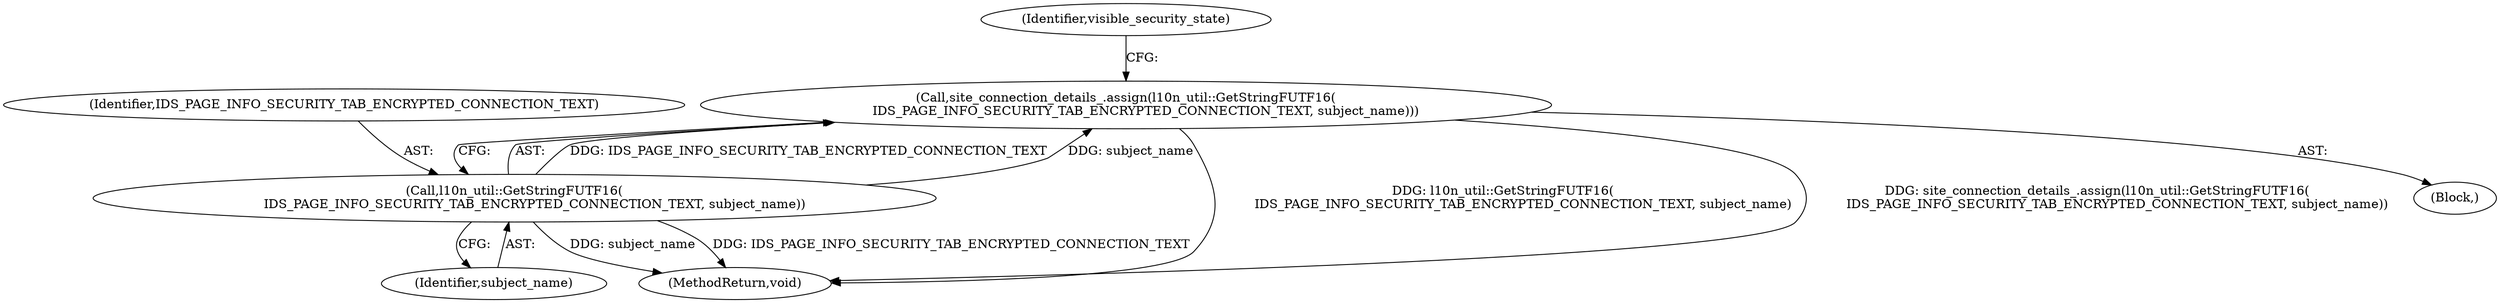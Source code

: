digraph "0_Chrome_7cde8513c12a6e8ec5d1d1eb1cfd078d9adad3ef@API" {
"1000502" [label="(Call,site_connection_details_.assign(l10n_util::GetStringFUTF16(\n          IDS_PAGE_INFO_SECURITY_TAB_ENCRYPTED_CONNECTION_TEXT, subject_name)))"];
"1000503" [label="(Call,l10n_util::GetStringFUTF16(\n          IDS_PAGE_INFO_SECURITY_TAB_ENCRYPTED_CONNECTION_TEXT, subject_name))"];
"1000513" [label="(Identifier,visible_security_state)"];
"1000505" [label="(Identifier,subject_name)"];
"1000503" [label="(Call,l10n_util::GetStringFUTF16(\n          IDS_PAGE_INFO_SECURITY_TAB_ENCRYPTED_CONNECTION_TEXT, subject_name))"];
"1000504" [label="(Identifier,IDS_PAGE_INFO_SECURITY_TAB_ENCRYPTED_CONNECTION_TEXT)"];
"1000502" [label="(Call,site_connection_details_.assign(l10n_util::GetStringFUTF16(\n          IDS_PAGE_INFO_SECURITY_TAB_ENCRYPTED_CONNECTION_TEXT, subject_name)))"];
"1000626" [label="(MethodReturn,void)"];
"1000501" [label="(Block,)"];
"1000502" -> "1000501"  [label="AST: "];
"1000502" -> "1000503"  [label="CFG: "];
"1000503" -> "1000502"  [label="AST: "];
"1000513" -> "1000502"  [label="CFG: "];
"1000502" -> "1000626"  [label="DDG: l10n_util::GetStringFUTF16(\n          IDS_PAGE_INFO_SECURITY_TAB_ENCRYPTED_CONNECTION_TEXT, subject_name)"];
"1000502" -> "1000626"  [label="DDG: site_connection_details_.assign(l10n_util::GetStringFUTF16(\n          IDS_PAGE_INFO_SECURITY_TAB_ENCRYPTED_CONNECTION_TEXT, subject_name))"];
"1000503" -> "1000502"  [label="DDG: IDS_PAGE_INFO_SECURITY_TAB_ENCRYPTED_CONNECTION_TEXT"];
"1000503" -> "1000502"  [label="DDG: subject_name"];
"1000503" -> "1000505"  [label="CFG: "];
"1000504" -> "1000503"  [label="AST: "];
"1000505" -> "1000503"  [label="AST: "];
"1000503" -> "1000626"  [label="DDG: subject_name"];
"1000503" -> "1000626"  [label="DDG: IDS_PAGE_INFO_SECURITY_TAB_ENCRYPTED_CONNECTION_TEXT"];
}

